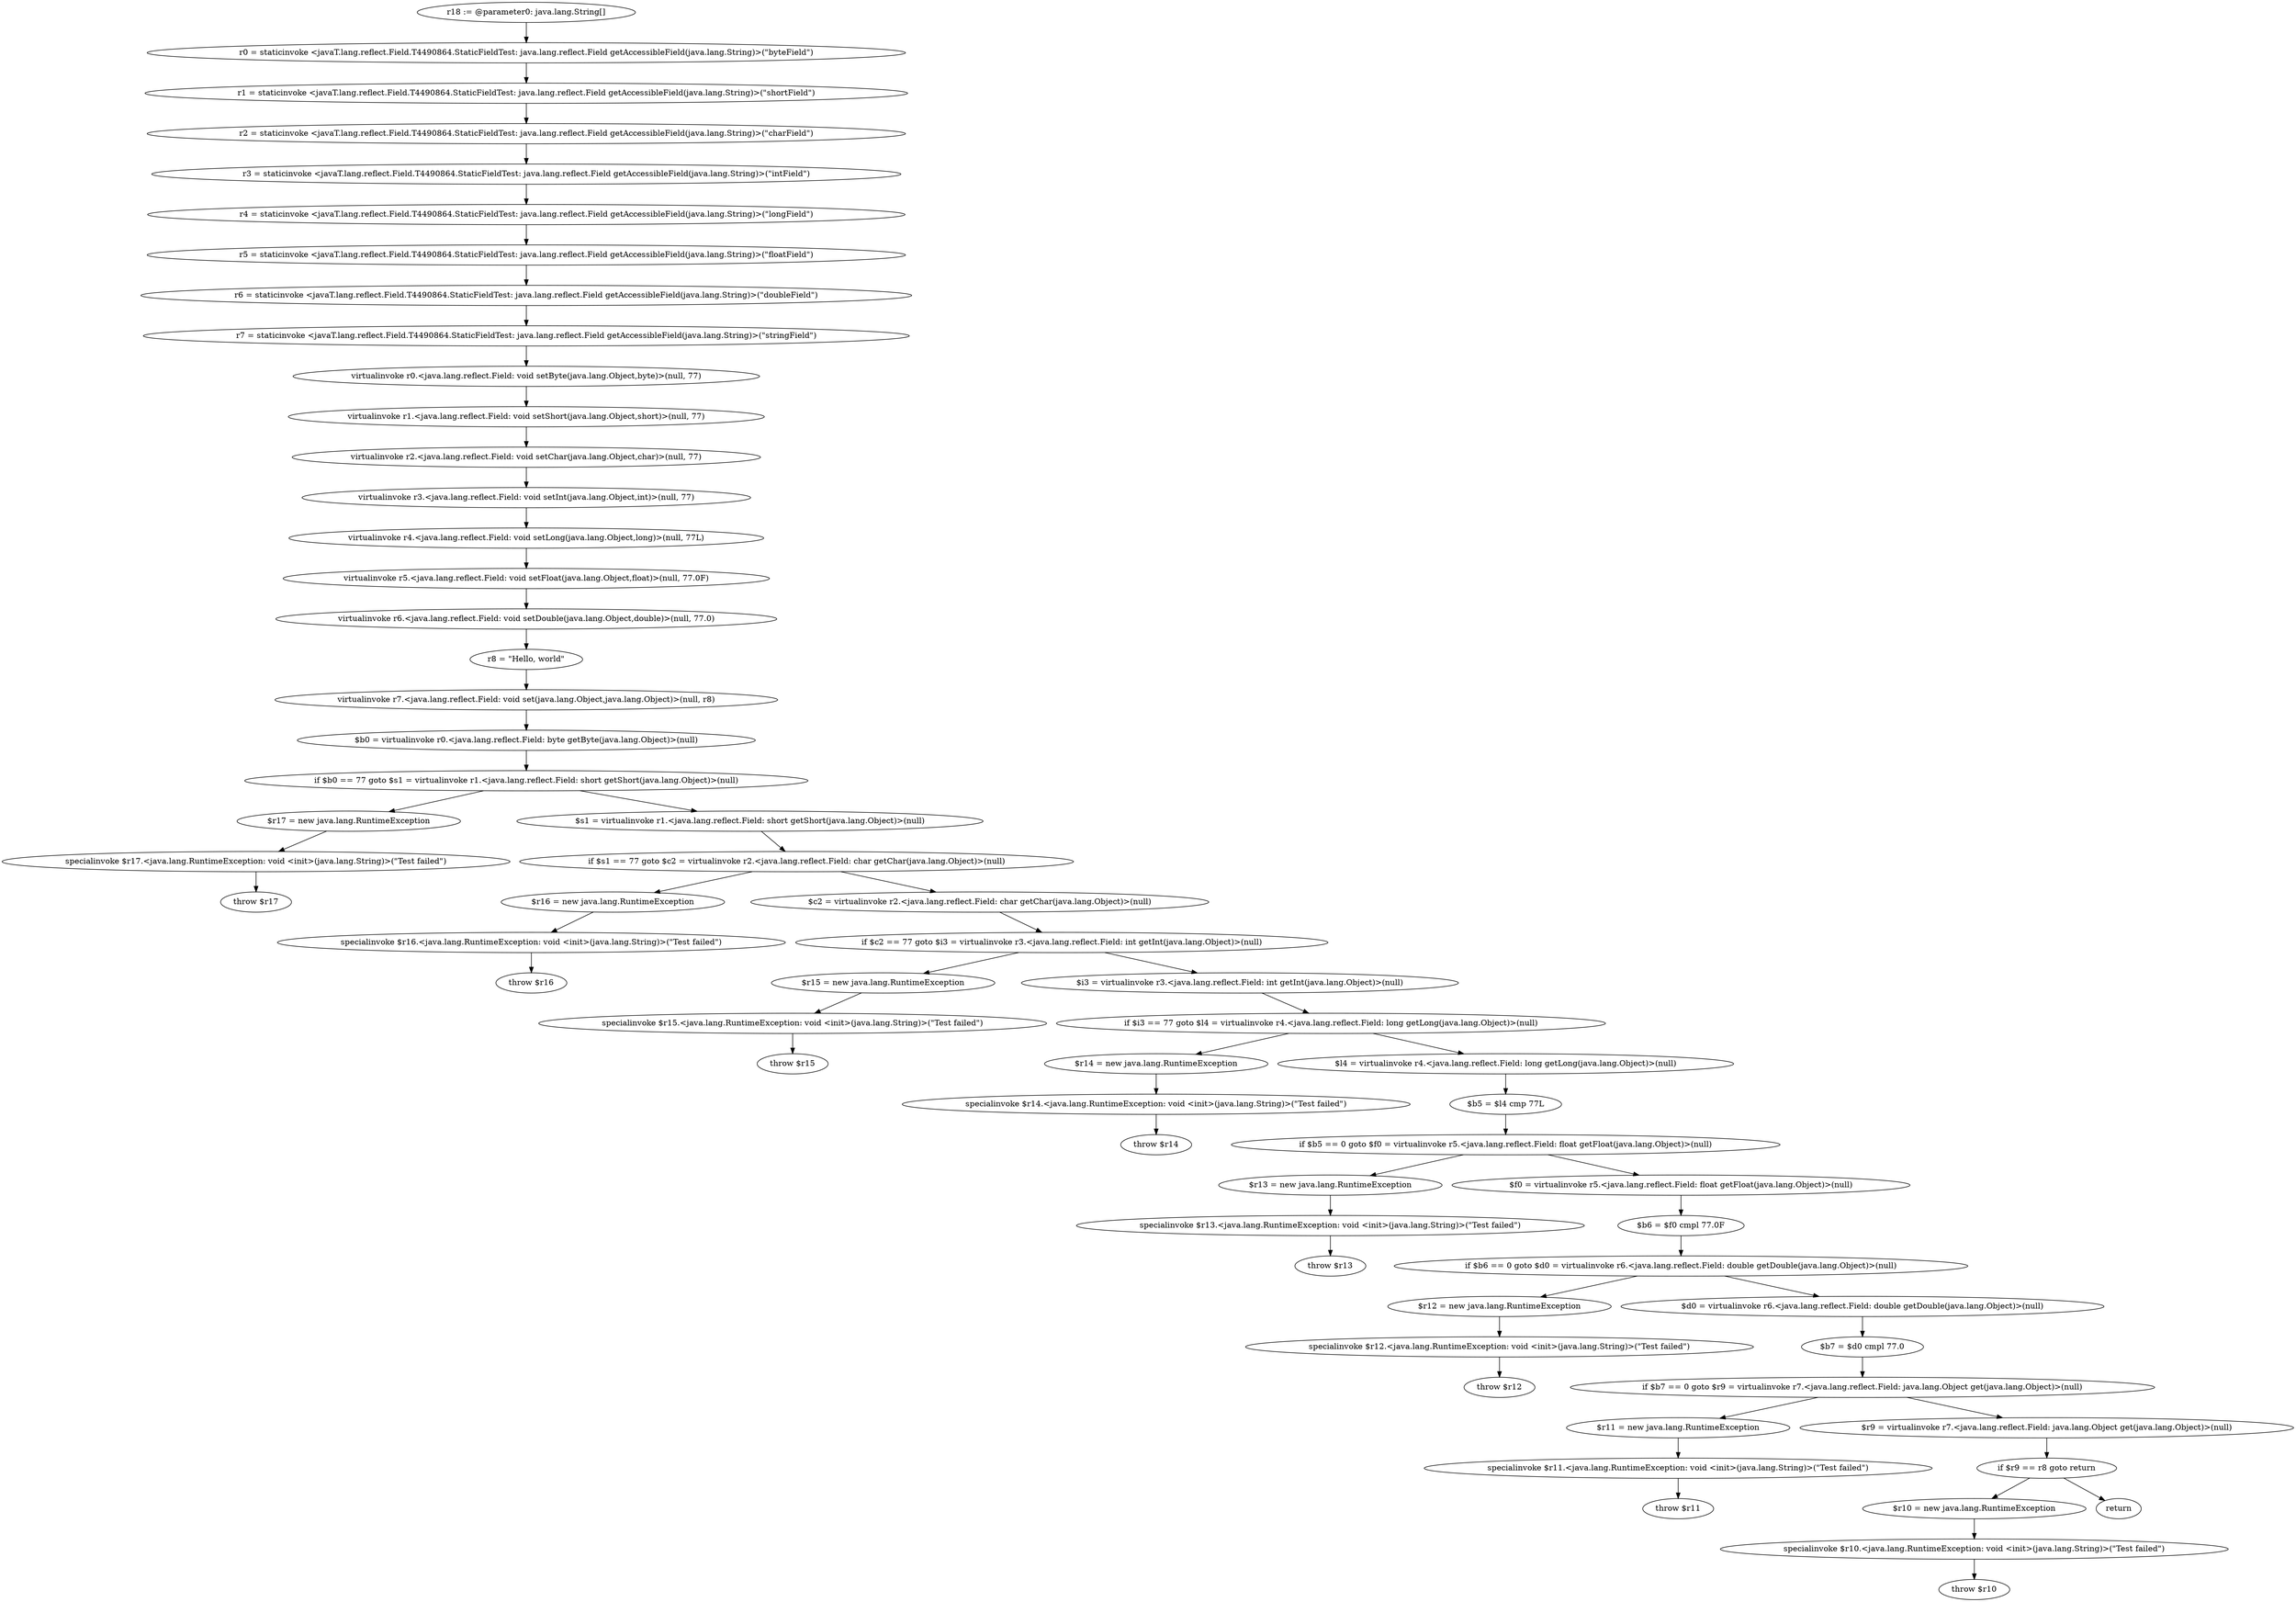 digraph "unitGraph" {
    "r18 := @parameter0: java.lang.String[]"
    "r0 = staticinvoke <javaT.lang.reflect.Field.T4490864.StaticFieldTest: java.lang.reflect.Field getAccessibleField(java.lang.String)>(\"byteField\")"
    "r1 = staticinvoke <javaT.lang.reflect.Field.T4490864.StaticFieldTest: java.lang.reflect.Field getAccessibleField(java.lang.String)>(\"shortField\")"
    "r2 = staticinvoke <javaT.lang.reflect.Field.T4490864.StaticFieldTest: java.lang.reflect.Field getAccessibleField(java.lang.String)>(\"charField\")"
    "r3 = staticinvoke <javaT.lang.reflect.Field.T4490864.StaticFieldTest: java.lang.reflect.Field getAccessibleField(java.lang.String)>(\"intField\")"
    "r4 = staticinvoke <javaT.lang.reflect.Field.T4490864.StaticFieldTest: java.lang.reflect.Field getAccessibleField(java.lang.String)>(\"longField\")"
    "r5 = staticinvoke <javaT.lang.reflect.Field.T4490864.StaticFieldTest: java.lang.reflect.Field getAccessibleField(java.lang.String)>(\"floatField\")"
    "r6 = staticinvoke <javaT.lang.reflect.Field.T4490864.StaticFieldTest: java.lang.reflect.Field getAccessibleField(java.lang.String)>(\"doubleField\")"
    "r7 = staticinvoke <javaT.lang.reflect.Field.T4490864.StaticFieldTest: java.lang.reflect.Field getAccessibleField(java.lang.String)>(\"stringField\")"
    "virtualinvoke r0.<java.lang.reflect.Field: void setByte(java.lang.Object,byte)>(null, 77)"
    "virtualinvoke r1.<java.lang.reflect.Field: void setShort(java.lang.Object,short)>(null, 77)"
    "virtualinvoke r2.<java.lang.reflect.Field: void setChar(java.lang.Object,char)>(null, 77)"
    "virtualinvoke r3.<java.lang.reflect.Field: void setInt(java.lang.Object,int)>(null, 77)"
    "virtualinvoke r4.<java.lang.reflect.Field: void setLong(java.lang.Object,long)>(null, 77L)"
    "virtualinvoke r5.<java.lang.reflect.Field: void setFloat(java.lang.Object,float)>(null, 77.0F)"
    "virtualinvoke r6.<java.lang.reflect.Field: void setDouble(java.lang.Object,double)>(null, 77.0)"
    "r8 = \"Hello, world\""
    "virtualinvoke r7.<java.lang.reflect.Field: void set(java.lang.Object,java.lang.Object)>(null, r8)"
    "$b0 = virtualinvoke r0.<java.lang.reflect.Field: byte getByte(java.lang.Object)>(null)"
    "if $b0 == 77 goto $s1 = virtualinvoke r1.<java.lang.reflect.Field: short getShort(java.lang.Object)>(null)"
    "$r17 = new java.lang.RuntimeException"
    "specialinvoke $r17.<java.lang.RuntimeException: void <init>(java.lang.String)>(\"Test failed\")"
    "throw $r17"
    "$s1 = virtualinvoke r1.<java.lang.reflect.Field: short getShort(java.lang.Object)>(null)"
    "if $s1 == 77 goto $c2 = virtualinvoke r2.<java.lang.reflect.Field: char getChar(java.lang.Object)>(null)"
    "$r16 = new java.lang.RuntimeException"
    "specialinvoke $r16.<java.lang.RuntimeException: void <init>(java.lang.String)>(\"Test failed\")"
    "throw $r16"
    "$c2 = virtualinvoke r2.<java.lang.reflect.Field: char getChar(java.lang.Object)>(null)"
    "if $c2 == 77 goto $i3 = virtualinvoke r3.<java.lang.reflect.Field: int getInt(java.lang.Object)>(null)"
    "$r15 = new java.lang.RuntimeException"
    "specialinvoke $r15.<java.lang.RuntimeException: void <init>(java.lang.String)>(\"Test failed\")"
    "throw $r15"
    "$i3 = virtualinvoke r3.<java.lang.reflect.Field: int getInt(java.lang.Object)>(null)"
    "if $i3 == 77 goto $l4 = virtualinvoke r4.<java.lang.reflect.Field: long getLong(java.lang.Object)>(null)"
    "$r14 = new java.lang.RuntimeException"
    "specialinvoke $r14.<java.lang.RuntimeException: void <init>(java.lang.String)>(\"Test failed\")"
    "throw $r14"
    "$l4 = virtualinvoke r4.<java.lang.reflect.Field: long getLong(java.lang.Object)>(null)"
    "$b5 = $l4 cmp 77L"
    "if $b5 == 0 goto $f0 = virtualinvoke r5.<java.lang.reflect.Field: float getFloat(java.lang.Object)>(null)"
    "$r13 = new java.lang.RuntimeException"
    "specialinvoke $r13.<java.lang.RuntimeException: void <init>(java.lang.String)>(\"Test failed\")"
    "throw $r13"
    "$f0 = virtualinvoke r5.<java.lang.reflect.Field: float getFloat(java.lang.Object)>(null)"
    "$b6 = $f0 cmpl 77.0F"
    "if $b6 == 0 goto $d0 = virtualinvoke r6.<java.lang.reflect.Field: double getDouble(java.lang.Object)>(null)"
    "$r12 = new java.lang.RuntimeException"
    "specialinvoke $r12.<java.lang.RuntimeException: void <init>(java.lang.String)>(\"Test failed\")"
    "throw $r12"
    "$d0 = virtualinvoke r6.<java.lang.reflect.Field: double getDouble(java.lang.Object)>(null)"
    "$b7 = $d0 cmpl 77.0"
    "if $b7 == 0 goto $r9 = virtualinvoke r7.<java.lang.reflect.Field: java.lang.Object get(java.lang.Object)>(null)"
    "$r11 = new java.lang.RuntimeException"
    "specialinvoke $r11.<java.lang.RuntimeException: void <init>(java.lang.String)>(\"Test failed\")"
    "throw $r11"
    "$r9 = virtualinvoke r7.<java.lang.reflect.Field: java.lang.Object get(java.lang.Object)>(null)"
    "if $r9 == r8 goto return"
    "$r10 = new java.lang.RuntimeException"
    "specialinvoke $r10.<java.lang.RuntimeException: void <init>(java.lang.String)>(\"Test failed\")"
    "throw $r10"
    "return"
    "r18 := @parameter0: java.lang.String[]"->"r0 = staticinvoke <javaT.lang.reflect.Field.T4490864.StaticFieldTest: java.lang.reflect.Field getAccessibleField(java.lang.String)>(\"byteField\")";
    "r0 = staticinvoke <javaT.lang.reflect.Field.T4490864.StaticFieldTest: java.lang.reflect.Field getAccessibleField(java.lang.String)>(\"byteField\")"->"r1 = staticinvoke <javaT.lang.reflect.Field.T4490864.StaticFieldTest: java.lang.reflect.Field getAccessibleField(java.lang.String)>(\"shortField\")";
    "r1 = staticinvoke <javaT.lang.reflect.Field.T4490864.StaticFieldTest: java.lang.reflect.Field getAccessibleField(java.lang.String)>(\"shortField\")"->"r2 = staticinvoke <javaT.lang.reflect.Field.T4490864.StaticFieldTest: java.lang.reflect.Field getAccessibleField(java.lang.String)>(\"charField\")";
    "r2 = staticinvoke <javaT.lang.reflect.Field.T4490864.StaticFieldTest: java.lang.reflect.Field getAccessibleField(java.lang.String)>(\"charField\")"->"r3 = staticinvoke <javaT.lang.reflect.Field.T4490864.StaticFieldTest: java.lang.reflect.Field getAccessibleField(java.lang.String)>(\"intField\")";
    "r3 = staticinvoke <javaT.lang.reflect.Field.T4490864.StaticFieldTest: java.lang.reflect.Field getAccessibleField(java.lang.String)>(\"intField\")"->"r4 = staticinvoke <javaT.lang.reflect.Field.T4490864.StaticFieldTest: java.lang.reflect.Field getAccessibleField(java.lang.String)>(\"longField\")";
    "r4 = staticinvoke <javaT.lang.reflect.Field.T4490864.StaticFieldTest: java.lang.reflect.Field getAccessibleField(java.lang.String)>(\"longField\")"->"r5 = staticinvoke <javaT.lang.reflect.Field.T4490864.StaticFieldTest: java.lang.reflect.Field getAccessibleField(java.lang.String)>(\"floatField\")";
    "r5 = staticinvoke <javaT.lang.reflect.Field.T4490864.StaticFieldTest: java.lang.reflect.Field getAccessibleField(java.lang.String)>(\"floatField\")"->"r6 = staticinvoke <javaT.lang.reflect.Field.T4490864.StaticFieldTest: java.lang.reflect.Field getAccessibleField(java.lang.String)>(\"doubleField\")";
    "r6 = staticinvoke <javaT.lang.reflect.Field.T4490864.StaticFieldTest: java.lang.reflect.Field getAccessibleField(java.lang.String)>(\"doubleField\")"->"r7 = staticinvoke <javaT.lang.reflect.Field.T4490864.StaticFieldTest: java.lang.reflect.Field getAccessibleField(java.lang.String)>(\"stringField\")";
    "r7 = staticinvoke <javaT.lang.reflect.Field.T4490864.StaticFieldTest: java.lang.reflect.Field getAccessibleField(java.lang.String)>(\"stringField\")"->"virtualinvoke r0.<java.lang.reflect.Field: void setByte(java.lang.Object,byte)>(null, 77)";
    "virtualinvoke r0.<java.lang.reflect.Field: void setByte(java.lang.Object,byte)>(null, 77)"->"virtualinvoke r1.<java.lang.reflect.Field: void setShort(java.lang.Object,short)>(null, 77)";
    "virtualinvoke r1.<java.lang.reflect.Field: void setShort(java.lang.Object,short)>(null, 77)"->"virtualinvoke r2.<java.lang.reflect.Field: void setChar(java.lang.Object,char)>(null, 77)";
    "virtualinvoke r2.<java.lang.reflect.Field: void setChar(java.lang.Object,char)>(null, 77)"->"virtualinvoke r3.<java.lang.reflect.Field: void setInt(java.lang.Object,int)>(null, 77)";
    "virtualinvoke r3.<java.lang.reflect.Field: void setInt(java.lang.Object,int)>(null, 77)"->"virtualinvoke r4.<java.lang.reflect.Field: void setLong(java.lang.Object,long)>(null, 77L)";
    "virtualinvoke r4.<java.lang.reflect.Field: void setLong(java.lang.Object,long)>(null, 77L)"->"virtualinvoke r5.<java.lang.reflect.Field: void setFloat(java.lang.Object,float)>(null, 77.0F)";
    "virtualinvoke r5.<java.lang.reflect.Field: void setFloat(java.lang.Object,float)>(null, 77.0F)"->"virtualinvoke r6.<java.lang.reflect.Field: void setDouble(java.lang.Object,double)>(null, 77.0)";
    "virtualinvoke r6.<java.lang.reflect.Field: void setDouble(java.lang.Object,double)>(null, 77.0)"->"r8 = \"Hello, world\"";
    "r8 = \"Hello, world\""->"virtualinvoke r7.<java.lang.reflect.Field: void set(java.lang.Object,java.lang.Object)>(null, r8)";
    "virtualinvoke r7.<java.lang.reflect.Field: void set(java.lang.Object,java.lang.Object)>(null, r8)"->"$b0 = virtualinvoke r0.<java.lang.reflect.Field: byte getByte(java.lang.Object)>(null)";
    "$b0 = virtualinvoke r0.<java.lang.reflect.Field: byte getByte(java.lang.Object)>(null)"->"if $b0 == 77 goto $s1 = virtualinvoke r1.<java.lang.reflect.Field: short getShort(java.lang.Object)>(null)";
    "if $b0 == 77 goto $s1 = virtualinvoke r1.<java.lang.reflect.Field: short getShort(java.lang.Object)>(null)"->"$r17 = new java.lang.RuntimeException";
    "if $b0 == 77 goto $s1 = virtualinvoke r1.<java.lang.reflect.Field: short getShort(java.lang.Object)>(null)"->"$s1 = virtualinvoke r1.<java.lang.reflect.Field: short getShort(java.lang.Object)>(null)";
    "$r17 = new java.lang.RuntimeException"->"specialinvoke $r17.<java.lang.RuntimeException: void <init>(java.lang.String)>(\"Test failed\")";
    "specialinvoke $r17.<java.lang.RuntimeException: void <init>(java.lang.String)>(\"Test failed\")"->"throw $r17";
    "$s1 = virtualinvoke r1.<java.lang.reflect.Field: short getShort(java.lang.Object)>(null)"->"if $s1 == 77 goto $c2 = virtualinvoke r2.<java.lang.reflect.Field: char getChar(java.lang.Object)>(null)";
    "if $s1 == 77 goto $c2 = virtualinvoke r2.<java.lang.reflect.Field: char getChar(java.lang.Object)>(null)"->"$r16 = new java.lang.RuntimeException";
    "if $s1 == 77 goto $c2 = virtualinvoke r2.<java.lang.reflect.Field: char getChar(java.lang.Object)>(null)"->"$c2 = virtualinvoke r2.<java.lang.reflect.Field: char getChar(java.lang.Object)>(null)";
    "$r16 = new java.lang.RuntimeException"->"specialinvoke $r16.<java.lang.RuntimeException: void <init>(java.lang.String)>(\"Test failed\")";
    "specialinvoke $r16.<java.lang.RuntimeException: void <init>(java.lang.String)>(\"Test failed\")"->"throw $r16";
    "$c2 = virtualinvoke r2.<java.lang.reflect.Field: char getChar(java.lang.Object)>(null)"->"if $c2 == 77 goto $i3 = virtualinvoke r3.<java.lang.reflect.Field: int getInt(java.lang.Object)>(null)";
    "if $c2 == 77 goto $i3 = virtualinvoke r3.<java.lang.reflect.Field: int getInt(java.lang.Object)>(null)"->"$r15 = new java.lang.RuntimeException";
    "if $c2 == 77 goto $i3 = virtualinvoke r3.<java.lang.reflect.Field: int getInt(java.lang.Object)>(null)"->"$i3 = virtualinvoke r3.<java.lang.reflect.Field: int getInt(java.lang.Object)>(null)";
    "$r15 = new java.lang.RuntimeException"->"specialinvoke $r15.<java.lang.RuntimeException: void <init>(java.lang.String)>(\"Test failed\")";
    "specialinvoke $r15.<java.lang.RuntimeException: void <init>(java.lang.String)>(\"Test failed\")"->"throw $r15";
    "$i3 = virtualinvoke r3.<java.lang.reflect.Field: int getInt(java.lang.Object)>(null)"->"if $i3 == 77 goto $l4 = virtualinvoke r4.<java.lang.reflect.Field: long getLong(java.lang.Object)>(null)";
    "if $i3 == 77 goto $l4 = virtualinvoke r4.<java.lang.reflect.Field: long getLong(java.lang.Object)>(null)"->"$r14 = new java.lang.RuntimeException";
    "if $i3 == 77 goto $l4 = virtualinvoke r4.<java.lang.reflect.Field: long getLong(java.lang.Object)>(null)"->"$l4 = virtualinvoke r4.<java.lang.reflect.Field: long getLong(java.lang.Object)>(null)";
    "$r14 = new java.lang.RuntimeException"->"specialinvoke $r14.<java.lang.RuntimeException: void <init>(java.lang.String)>(\"Test failed\")";
    "specialinvoke $r14.<java.lang.RuntimeException: void <init>(java.lang.String)>(\"Test failed\")"->"throw $r14";
    "$l4 = virtualinvoke r4.<java.lang.reflect.Field: long getLong(java.lang.Object)>(null)"->"$b5 = $l4 cmp 77L";
    "$b5 = $l4 cmp 77L"->"if $b5 == 0 goto $f0 = virtualinvoke r5.<java.lang.reflect.Field: float getFloat(java.lang.Object)>(null)";
    "if $b5 == 0 goto $f0 = virtualinvoke r5.<java.lang.reflect.Field: float getFloat(java.lang.Object)>(null)"->"$r13 = new java.lang.RuntimeException";
    "if $b5 == 0 goto $f0 = virtualinvoke r5.<java.lang.reflect.Field: float getFloat(java.lang.Object)>(null)"->"$f0 = virtualinvoke r5.<java.lang.reflect.Field: float getFloat(java.lang.Object)>(null)";
    "$r13 = new java.lang.RuntimeException"->"specialinvoke $r13.<java.lang.RuntimeException: void <init>(java.lang.String)>(\"Test failed\")";
    "specialinvoke $r13.<java.lang.RuntimeException: void <init>(java.lang.String)>(\"Test failed\")"->"throw $r13";
    "$f0 = virtualinvoke r5.<java.lang.reflect.Field: float getFloat(java.lang.Object)>(null)"->"$b6 = $f0 cmpl 77.0F";
    "$b6 = $f0 cmpl 77.0F"->"if $b6 == 0 goto $d0 = virtualinvoke r6.<java.lang.reflect.Field: double getDouble(java.lang.Object)>(null)";
    "if $b6 == 0 goto $d0 = virtualinvoke r6.<java.lang.reflect.Field: double getDouble(java.lang.Object)>(null)"->"$r12 = new java.lang.RuntimeException";
    "if $b6 == 0 goto $d0 = virtualinvoke r6.<java.lang.reflect.Field: double getDouble(java.lang.Object)>(null)"->"$d0 = virtualinvoke r6.<java.lang.reflect.Field: double getDouble(java.lang.Object)>(null)";
    "$r12 = new java.lang.RuntimeException"->"specialinvoke $r12.<java.lang.RuntimeException: void <init>(java.lang.String)>(\"Test failed\")";
    "specialinvoke $r12.<java.lang.RuntimeException: void <init>(java.lang.String)>(\"Test failed\")"->"throw $r12";
    "$d0 = virtualinvoke r6.<java.lang.reflect.Field: double getDouble(java.lang.Object)>(null)"->"$b7 = $d0 cmpl 77.0";
    "$b7 = $d0 cmpl 77.0"->"if $b7 == 0 goto $r9 = virtualinvoke r7.<java.lang.reflect.Field: java.lang.Object get(java.lang.Object)>(null)";
    "if $b7 == 0 goto $r9 = virtualinvoke r7.<java.lang.reflect.Field: java.lang.Object get(java.lang.Object)>(null)"->"$r11 = new java.lang.RuntimeException";
    "if $b7 == 0 goto $r9 = virtualinvoke r7.<java.lang.reflect.Field: java.lang.Object get(java.lang.Object)>(null)"->"$r9 = virtualinvoke r7.<java.lang.reflect.Field: java.lang.Object get(java.lang.Object)>(null)";
    "$r11 = new java.lang.RuntimeException"->"specialinvoke $r11.<java.lang.RuntimeException: void <init>(java.lang.String)>(\"Test failed\")";
    "specialinvoke $r11.<java.lang.RuntimeException: void <init>(java.lang.String)>(\"Test failed\")"->"throw $r11";
    "$r9 = virtualinvoke r7.<java.lang.reflect.Field: java.lang.Object get(java.lang.Object)>(null)"->"if $r9 == r8 goto return";
    "if $r9 == r8 goto return"->"$r10 = new java.lang.RuntimeException";
    "if $r9 == r8 goto return"->"return";
    "$r10 = new java.lang.RuntimeException"->"specialinvoke $r10.<java.lang.RuntimeException: void <init>(java.lang.String)>(\"Test failed\")";
    "specialinvoke $r10.<java.lang.RuntimeException: void <init>(java.lang.String)>(\"Test failed\")"->"throw $r10";
}
